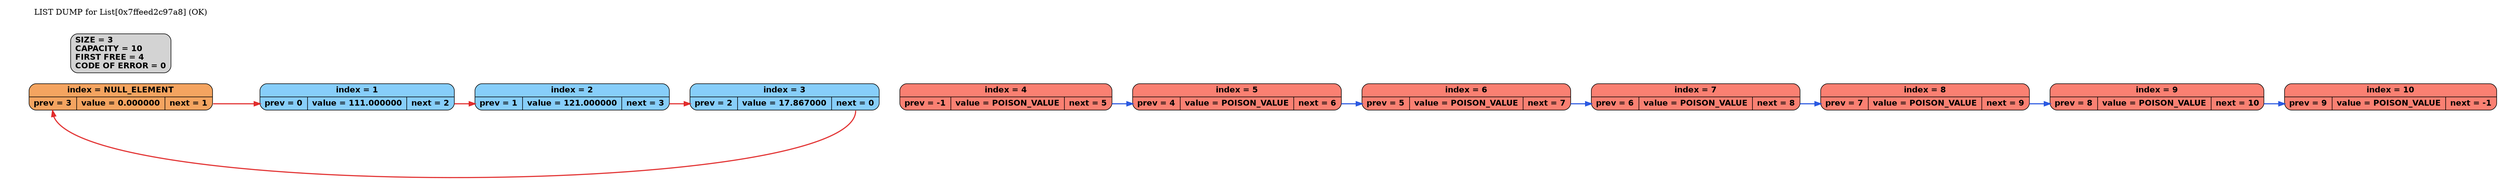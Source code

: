 digraph G
{
	graph [dpi = 300];
	rankdir = LR;
	"Nod_0" [shape = "record", style = "rounded, filled", fontname = "Helvetica-Bold", fillcolor = "#F4A460",
		   label = "index = NULL_ELEMENT | {<prev> prev = 3 |value = 0.000000 | <next> next = 1}"]
	"Nod_1" [shape = "record", style = "rounded, filled", fontname = "Helvetica-Bold", fillcolor = "#87CEFA",
		   label = "index = 1 | {<prev> prev = 0|value = 111.000000 | <next> next = 2}"]
	"Nod_2" [shape = "record", style = "rounded, filled", fontname = "Helvetica-Bold", fillcolor = "#87CEFA",
		   label = "index = 2 | {<prev> prev = 1|value = 121.000000 | <next> next = 3}"]
	"Nod_3" [shape = "record", style = "rounded, filled", fontname = "Helvetica-Bold", fillcolor = "#87CEFA",
		   label = "index = 3 | {<prev> prev = 2|value = 17.867000 | <next> next = 0}"]
	"Nod_4" [shape = "record", style = "rounded, filled", fontname = "Helvetica-Bold", fillcolor = "#FA8072",
		   label = "index = 4 | {<prev> prev = -1|value = POISON_VALUE | <next> next = 5}"]
	"Nod_5" [shape = "record", style = "rounded, filled", fontname = "Helvetica-Bold", fillcolor = "#FA8072",
		   label = "index = 5 | {<prev> prev = 4|value = POISON_VALUE | <next> next = 6}"]
	"Nod_6" [shape = "record", style = "rounded, filled", fontname = "Helvetica-Bold", fillcolor = "#FA8072",
		   label = "index = 6 | {<prev> prev = 5|value = POISON_VALUE | <next> next = 7}"]
	"Nod_7" [shape = "record", style = "rounded, filled", fontname = "Helvetica-Bold", fillcolor = "#FA8072",
		   label = "index = 7 | {<prev> prev = 6|value = POISON_VALUE | <next> next = 8}"]
	"Nod_8" [shape = "record", style = "rounded, filled", fontname = "Helvetica-Bold", fillcolor = "#FA8072",
		   label = "index = 8 | {<prev> prev = 7|value = POISON_VALUE | <next> next = 9}"]
	"Nod_9" [shape = "record", style = "rounded, filled", fontname = "Helvetica-Bold", fillcolor = "#FA8072",
		   label = "index = 9 | {<prev> prev = 8|value = POISON_VALUE | <next> next = 10}"]
	"Nod_10" [shape = "record", style = "rounded, filled", fontname = "Helvetica-Bold", fillcolor = "#FA8072",
		   label = "index = 10 | {<prev> prev = 9|value = POISON_VALUE | <next> next = -1}"]
	"LIST_INFO" [shape = "record", style = "rounded, filled", fontname = "Helvetica-Bold"
				 label = "SIZE = 3\lCAPACITY = 10\lFIRST FREE = 4\lCODE OF ERROR = 0"]
	"LIST DUMP for List[0x7ffeed2c97a8] (OK)"[color = "white"]	"Nod_0"->"Nod_1"[style = "invis", weight=1000]
	"Nod_1"->"Nod_2"[style = "invis", weight=1000]
	"Nod_2"->"Nod_3"[style = "invis", weight=1000]
	"Nod_3"->"Nod_4"[style = "invis", weight=1000]
	"Nod_4"->"Nod_5"[style = "invis", weight=1000]
	"Nod_5"->"Nod_6"[style = "invis", weight=1000]
	"Nod_6"->"Nod_7"[style = "invis", weight=1000]
	"Nod_7"->"Nod_8"[style = "invis", weight=1000]
	"Nod_8"->"Nod_9"[style = "invis", weight=1000]
	"Nod_9"->"Nod_10"[style = "invis", weight=1000]
	"Nod_1":next -> "Nod_2":prev[style = "bold", color = "#df1b1bdf"]
	"Nod_2":next -> "Nod_3":prev[style = "bold", color = "#df1b1bdf"]
	"Nod_3":next -> "Nod_0":prev[style = "bold", color = "#df1b1bdf"]
	"Nod_0":next -> "Nod_1":prev[style = "bold", color = "#df1b1bdf"]
	"Nod_4":next -> "Nod_5":prev[style = "bold", color = "#1b4cdfe0"]
	"Nod_5":next -> "Nod_6":prev[style = "bold", color = "#1b4cdfe0"]
	"Nod_6":next -> "Nod_7":prev[style = "bold", color = "#1b4cdfe0"]
	"Nod_7":next -> "Nod_8":prev[style = "bold", color = "#1b4cdfe0"]
	"Nod_8":next -> "Nod_9":prev[style = "bold", color = "#1b4cdfe0"]
	"Nod_9":next -> "Nod_10":prev[style = "bold", color = "#1b4cdfe0"]

}